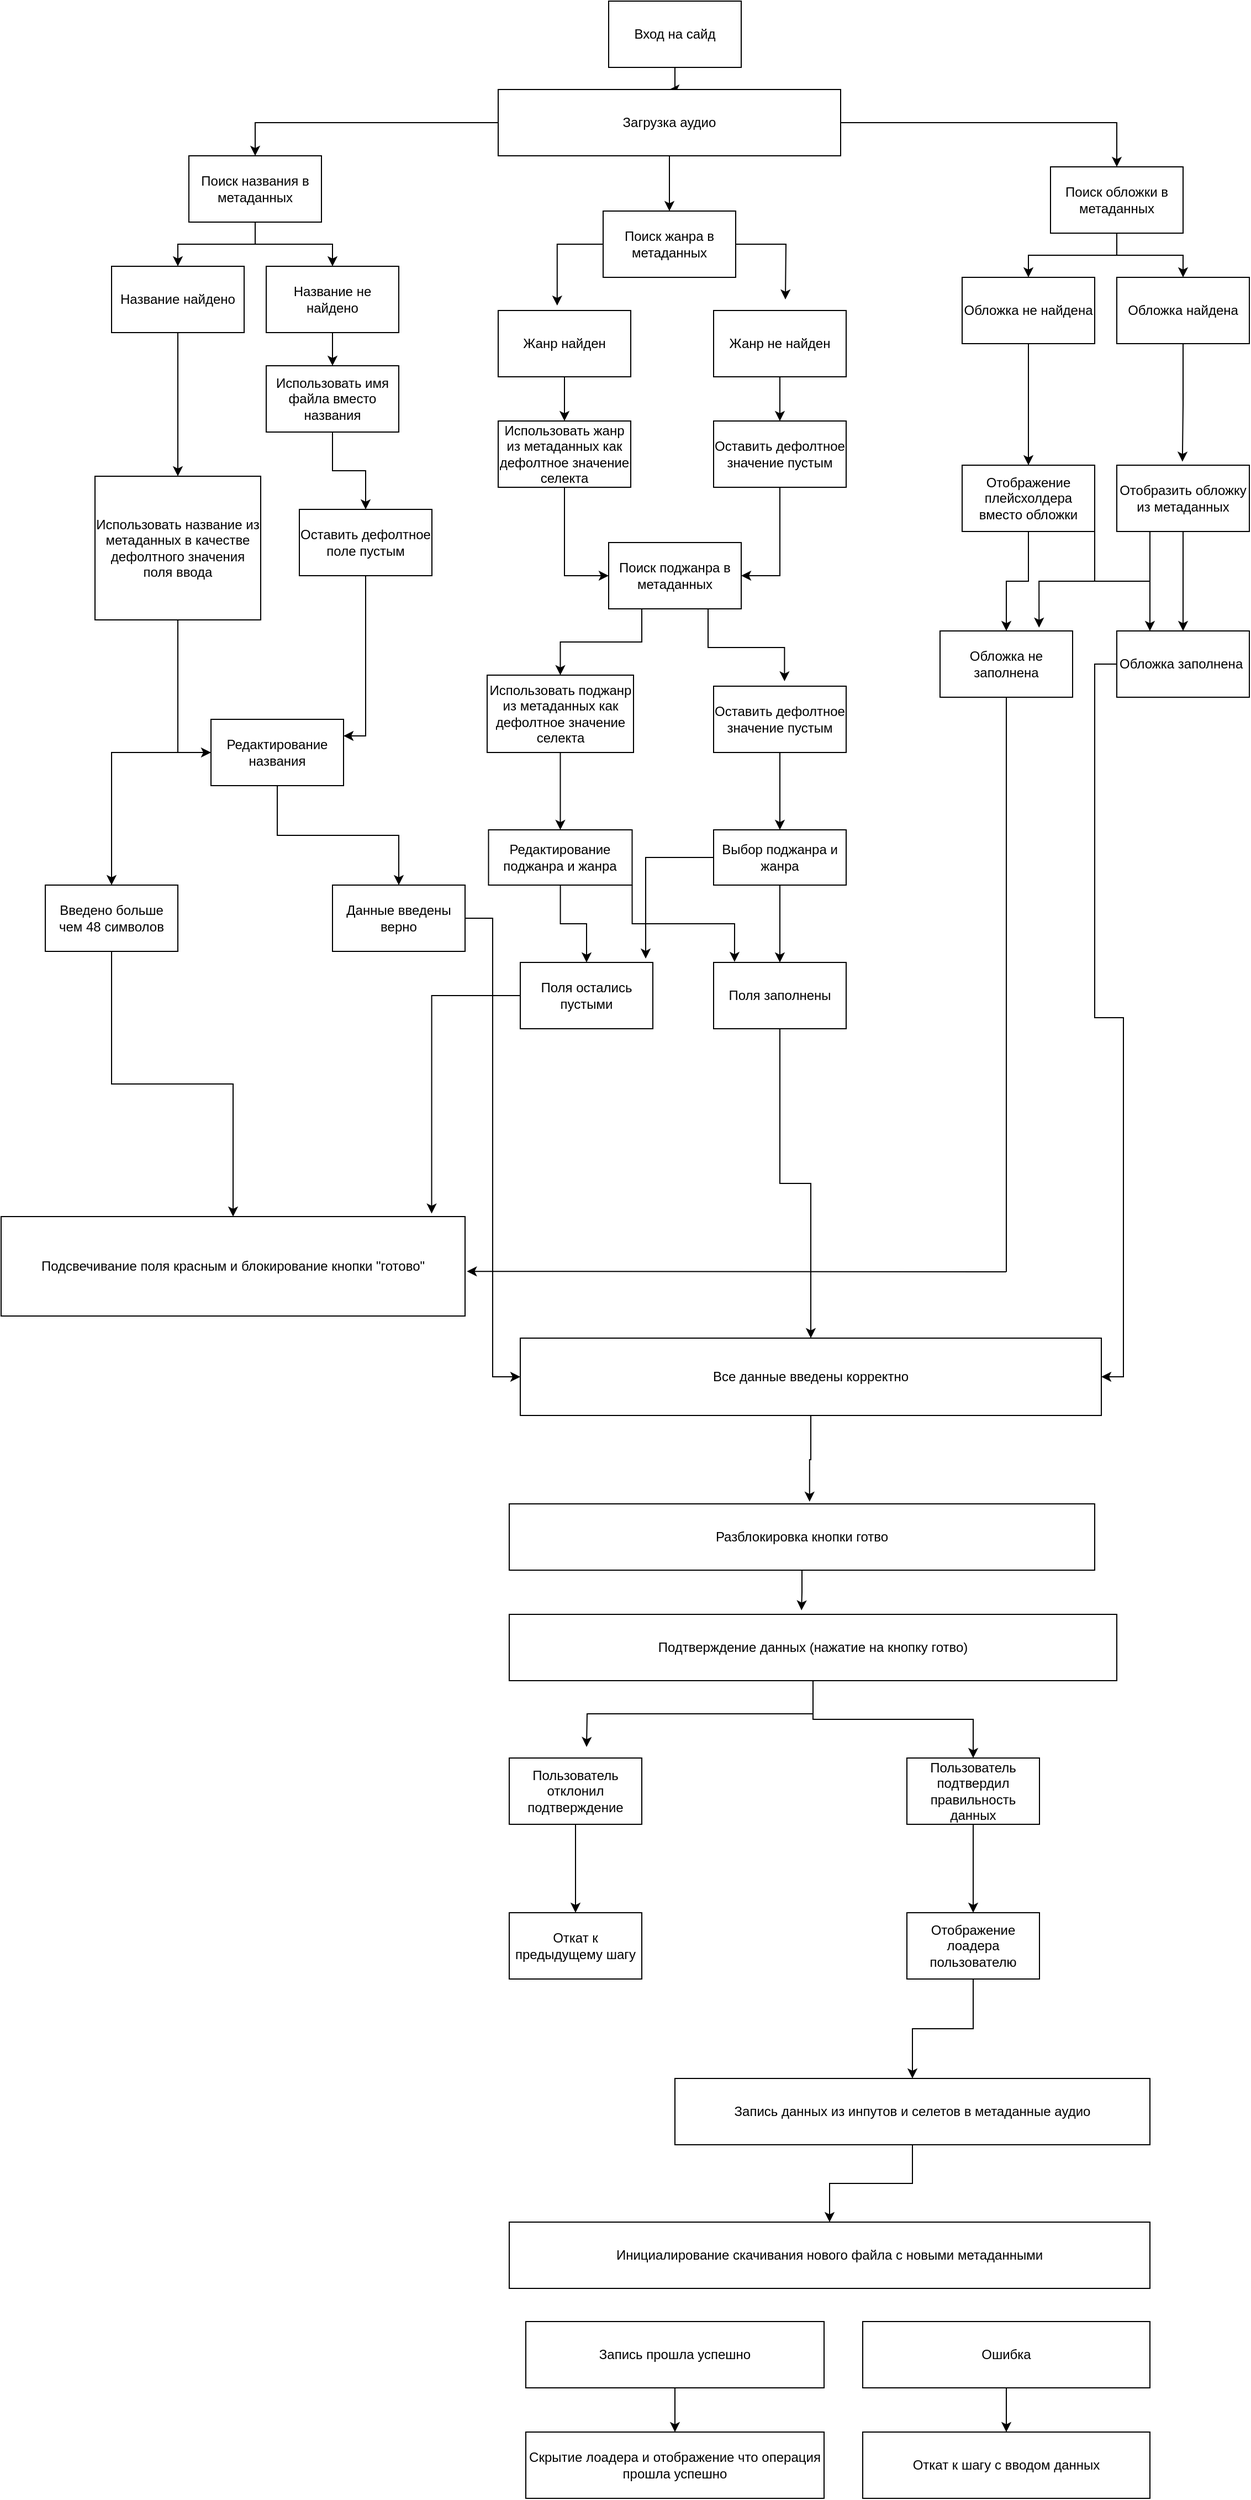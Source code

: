 <mxfile version="21.5.2" type="github">
  <diagram name="Страница — 1" id="rSMnL9AV-XXxuRJAB4Qd">
    <mxGraphModel dx="4007" dy="2167" grid="1" gridSize="10" guides="1" tooltips="1" connect="1" arrows="1" fold="1" page="1" pageScale="1" pageWidth="827" pageHeight="1169" math="0" shadow="0">
      <root>
        <mxCell id="0" />
        <mxCell id="1" parent="0" />
        <mxCell id="E0hGUptx2ZlqGSwQcKoj-4" value="" style="edgeStyle=orthogonalEdgeStyle;rounded=0;orthogonalLoop=1;jettySize=auto;html=1;" parent="1" source="E0hGUptx2ZlqGSwQcKoj-1" target="E0hGUptx2ZlqGSwQcKoj-2" edge="1">
          <mxGeometry relative="1" as="geometry" />
        </mxCell>
        <mxCell id="E0hGUptx2ZlqGSwQcKoj-1" value="Вход на сайд" style="rounded=0;whiteSpace=wrap;html=1;" parent="1" vertex="1">
          <mxGeometry x="340" y="50" width="120" height="60" as="geometry" />
        </mxCell>
        <mxCell id="E0hGUptx2ZlqGSwQcKoj-32" style="edgeStyle=orthogonalEdgeStyle;rounded=0;orthogonalLoop=1;jettySize=auto;html=1;entryX=0.5;entryY=0;entryDx=0;entryDy=0;" parent="1" source="E0hGUptx2ZlqGSwQcKoj-2" target="E0hGUptx2ZlqGSwQcKoj-26" edge="1">
          <mxGeometry relative="1" as="geometry" />
        </mxCell>
        <mxCell id="h4N5tV3Dn8eC1HMLoj-S-16" style="edgeStyle=orthogonalEdgeStyle;rounded=0;orthogonalLoop=1;jettySize=auto;html=1;exitX=0.5;exitY=1;exitDx=0;exitDy=0;entryX=0.5;entryY=0;entryDx=0;entryDy=0;" edge="1" parent="1" source="E0hGUptx2ZlqGSwQcKoj-2" target="h4N5tV3Dn8eC1HMLoj-S-15">
          <mxGeometry relative="1" as="geometry" />
        </mxCell>
        <mxCell id="h4N5tV3Dn8eC1HMLoj-S-18" style="edgeStyle=orthogonalEdgeStyle;rounded=0;orthogonalLoop=1;jettySize=auto;html=1;entryX=0.5;entryY=0;entryDx=0;entryDy=0;" edge="1" parent="1" source="E0hGUptx2ZlqGSwQcKoj-2" target="E0hGUptx2ZlqGSwQcKoj-27">
          <mxGeometry relative="1" as="geometry" />
        </mxCell>
        <mxCell id="E0hGUptx2ZlqGSwQcKoj-2" value="Загрузка аудио" style="rounded=0;whiteSpace=wrap;html=1;" parent="1" vertex="1">
          <mxGeometry x="240" y="130" width="310" height="60" as="geometry" />
        </mxCell>
        <mxCell id="E0hGUptx2ZlqGSwQcKoj-37" style="edgeStyle=orthogonalEdgeStyle;rounded=0;orthogonalLoop=1;jettySize=auto;html=1;entryX=0.5;entryY=0;entryDx=0;entryDy=0;" parent="1" source="E0hGUptx2ZlqGSwQcKoj-26" target="E0hGUptx2ZlqGSwQcKoj-34" edge="1">
          <mxGeometry relative="1" as="geometry">
            <Array as="points">
              <mxPoint x="20" y="270" />
              <mxPoint x="-50" y="270" />
            </Array>
          </mxGeometry>
        </mxCell>
        <mxCell id="E0hGUptx2ZlqGSwQcKoj-38" style="edgeStyle=orthogonalEdgeStyle;rounded=0;orthogonalLoop=1;jettySize=auto;html=1;entryX=0.5;entryY=0;entryDx=0;entryDy=0;" parent="1" source="E0hGUptx2ZlqGSwQcKoj-26" target="E0hGUptx2ZlqGSwQcKoj-33" edge="1">
          <mxGeometry relative="1" as="geometry" />
        </mxCell>
        <mxCell id="E0hGUptx2ZlqGSwQcKoj-26" value="Поиск названия в метаданных" style="rounded=0;whiteSpace=wrap;html=1;" parent="1" vertex="1">
          <mxGeometry x="-40" y="190" width="120" height="60" as="geometry" />
        </mxCell>
        <mxCell id="E0hGUptx2ZlqGSwQcKoj-39" style="edgeStyle=orthogonalEdgeStyle;rounded=0;orthogonalLoop=1;jettySize=auto;html=1;entryX=0.5;entryY=0;entryDx=0;entryDy=0;" parent="1" source="E0hGUptx2ZlqGSwQcKoj-27" target="E0hGUptx2ZlqGSwQcKoj-35" edge="1">
          <mxGeometry relative="1" as="geometry" />
        </mxCell>
        <mxCell id="E0hGUptx2ZlqGSwQcKoj-40" style="edgeStyle=orthogonalEdgeStyle;rounded=0;orthogonalLoop=1;jettySize=auto;html=1;entryX=0.5;entryY=0;entryDx=0;entryDy=0;" parent="1" source="E0hGUptx2ZlqGSwQcKoj-27" target="E0hGUptx2ZlqGSwQcKoj-36" edge="1">
          <mxGeometry relative="1" as="geometry" />
        </mxCell>
        <mxCell id="E0hGUptx2ZlqGSwQcKoj-27" value="Поиск обложки в метаданных" style="rounded=0;whiteSpace=wrap;html=1;" parent="1" vertex="1">
          <mxGeometry x="740" y="200" width="120" height="60" as="geometry" />
        </mxCell>
        <mxCell id="E0hGUptx2ZlqGSwQcKoj-43" style="edgeStyle=orthogonalEdgeStyle;rounded=0;orthogonalLoop=1;jettySize=auto;html=1;" parent="1" source="E0hGUptx2ZlqGSwQcKoj-33" edge="1">
          <mxGeometry relative="1" as="geometry">
            <mxPoint x="90" y="380" as="targetPoint" />
          </mxGeometry>
        </mxCell>
        <mxCell id="E0hGUptx2ZlqGSwQcKoj-33" value="Название не найдено" style="rounded=0;whiteSpace=wrap;html=1;" parent="1" vertex="1">
          <mxGeometry x="30" y="290" width="120" height="60" as="geometry" />
        </mxCell>
        <mxCell id="h4N5tV3Dn8eC1HMLoj-S-12" style="edgeStyle=orthogonalEdgeStyle;rounded=0;orthogonalLoop=1;jettySize=auto;html=1;exitX=0.5;exitY=1;exitDx=0;exitDy=0;entryX=0.5;entryY=0;entryDx=0;entryDy=0;" edge="1" parent="1" source="E0hGUptx2ZlqGSwQcKoj-34" target="h4N5tV3Dn8eC1HMLoj-S-11">
          <mxGeometry relative="1" as="geometry" />
        </mxCell>
        <mxCell id="E0hGUptx2ZlqGSwQcKoj-34" value="Название найдено" style="rounded=0;whiteSpace=wrap;html=1;" parent="1" vertex="1">
          <mxGeometry x="-110" y="290" width="120" height="60" as="geometry" />
        </mxCell>
        <mxCell id="h4N5tV3Dn8eC1HMLoj-S-5" style="edgeStyle=orthogonalEdgeStyle;rounded=0;orthogonalLoop=1;jettySize=auto;html=1;" edge="1" parent="1" source="E0hGUptx2ZlqGSwQcKoj-35" target="h4N5tV3Dn8eC1HMLoj-S-4">
          <mxGeometry relative="1" as="geometry" />
        </mxCell>
        <mxCell id="E0hGUptx2ZlqGSwQcKoj-35" value="Обложка не найдена" style="rounded=0;whiteSpace=wrap;html=1;" parent="1" vertex="1">
          <mxGeometry x="660" y="300" width="120" height="60" as="geometry" />
        </mxCell>
        <mxCell id="h4N5tV3Dn8eC1HMLoj-S-8" style="edgeStyle=orthogonalEdgeStyle;rounded=0;orthogonalLoop=1;jettySize=auto;html=1;exitX=0.5;exitY=1;exitDx=0;exitDy=0;entryX=0.495;entryY=-0.053;entryDx=0;entryDy=0;entryPerimeter=0;" edge="1" parent="1" source="E0hGUptx2ZlqGSwQcKoj-36" target="h4N5tV3Dn8eC1HMLoj-S-1">
          <mxGeometry relative="1" as="geometry" />
        </mxCell>
        <mxCell id="E0hGUptx2ZlqGSwQcKoj-36" value="Обложка найдена" style="rounded=0;whiteSpace=wrap;html=1;" parent="1" vertex="1">
          <mxGeometry x="800" y="300" width="120" height="60" as="geometry" />
        </mxCell>
        <mxCell id="h4N5tV3Dn8eC1HMLoj-S-64" style="edgeStyle=orthogonalEdgeStyle;rounded=0;orthogonalLoop=1;jettySize=auto;html=1;" edge="1" parent="1" source="h4N5tV3Dn8eC1HMLoj-S-1" target="h4N5tV3Dn8eC1HMLoj-S-61">
          <mxGeometry relative="1" as="geometry" />
        </mxCell>
        <mxCell id="h4N5tV3Dn8eC1HMLoj-S-66" style="edgeStyle=orthogonalEdgeStyle;rounded=0;orthogonalLoop=1;jettySize=auto;html=1;exitX=0.25;exitY=1;exitDx=0;exitDy=0;entryX=0.747;entryY=-0.05;entryDx=0;entryDy=0;entryPerimeter=0;" edge="1" parent="1" source="h4N5tV3Dn8eC1HMLoj-S-1" target="h4N5tV3Dn8eC1HMLoj-S-63">
          <mxGeometry relative="1" as="geometry">
            <mxPoint x="730" y="610" as="targetPoint" />
          </mxGeometry>
        </mxCell>
        <mxCell id="h4N5tV3Dn8eC1HMLoj-S-1" value="Отобразить обложку из метаданных" style="rounded=0;whiteSpace=wrap;html=1;" vertex="1" parent="1">
          <mxGeometry x="800" y="470" width="120" height="60" as="geometry" />
        </mxCell>
        <mxCell id="h4N5tV3Dn8eC1HMLoj-S-65" style="edgeStyle=orthogonalEdgeStyle;rounded=0;orthogonalLoop=1;jettySize=auto;html=1;entryX=0.5;entryY=0;entryDx=0;entryDy=0;" edge="1" parent="1" source="h4N5tV3Dn8eC1HMLoj-S-4" target="h4N5tV3Dn8eC1HMLoj-S-63">
          <mxGeometry relative="1" as="geometry" />
        </mxCell>
        <mxCell id="h4N5tV3Dn8eC1HMLoj-S-67" style="edgeStyle=orthogonalEdgeStyle;rounded=0;orthogonalLoop=1;jettySize=auto;html=1;exitX=1;exitY=1;exitDx=0;exitDy=0;entryX=0.25;entryY=0;entryDx=0;entryDy=0;" edge="1" parent="1" source="h4N5tV3Dn8eC1HMLoj-S-4" target="h4N5tV3Dn8eC1HMLoj-S-61">
          <mxGeometry relative="1" as="geometry" />
        </mxCell>
        <mxCell id="h4N5tV3Dn8eC1HMLoj-S-4" value="Отображение плейсхолдера вместо обложки" style="rounded=0;whiteSpace=wrap;html=1;" vertex="1" parent="1">
          <mxGeometry x="660" y="470" width="120" height="60" as="geometry" />
        </mxCell>
        <mxCell id="h4N5tV3Dn8eC1HMLoj-S-34" style="edgeStyle=orthogonalEdgeStyle;rounded=0;orthogonalLoop=1;jettySize=auto;html=1;entryX=0.5;entryY=0;entryDx=0;entryDy=0;" edge="1" parent="1" source="h4N5tV3Dn8eC1HMLoj-S-10" target="h4N5tV3Dn8eC1HMLoj-S-33">
          <mxGeometry relative="1" as="geometry" />
        </mxCell>
        <mxCell id="h4N5tV3Dn8eC1HMLoj-S-10" value="Использовать имя файла вместо названия" style="rounded=0;whiteSpace=wrap;html=1;" vertex="1" parent="1">
          <mxGeometry x="30" y="380" width="120" height="60" as="geometry" />
        </mxCell>
        <mxCell id="h4N5tV3Dn8eC1HMLoj-S-37" style="edgeStyle=orthogonalEdgeStyle;rounded=0;orthogonalLoop=1;jettySize=auto;html=1;entryX=0;entryY=0.5;entryDx=0;entryDy=0;" edge="1" parent="1" source="h4N5tV3Dn8eC1HMLoj-S-11" target="h4N5tV3Dn8eC1HMLoj-S-35">
          <mxGeometry relative="1" as="geometry" />
        </mxCell>
        <mxCell id="h4N5tV3Dn8eC1HMLoj-S-11" value="Использовать название из метаданных в качестве дефолтного значения поля ввода" style="rounded=0;whiteSpace=wrap;html=1;" vertex="1" parent="1">
          <mxGeometry x="-125" y="480" width="150" height="130" as="geometry" />
        </mxCell>
        <mxCell id="h4N5tV3Dn8eC1HMLoj-S-20" style="edgeStyle=orthogonalEdgeStyle;rounded=0;orthogonalLoop=1;jettySize=auto;html=1;exitX=0;exitY=0.5;exitDx=0;exitDy=0;entryX=0.445;entryY=-0.074;entryDx=0;entryDy=0;entryPerimeter=0;" edge="1" parent="1" source="h4N5tV3Dn8eC1HMLoj-S-15" target="h4N5tV3Dn8eC1HMLoj-S-17">
          <mxGeometry relative="1" as="geometry" />
        </mxCell>
        <mxCell id="h4N5tV3Dn8eC1HMLoj-S-21" style="edgeStyle=orthogonalEdgeStyle;rounded=0;orthogonalLoop=1;jettySize=auto;html=1;exitX=1;exitY=0.5;exitDx=0;exitDy=0;" edge="1" parent="1" source="h4N5tV3Dn8eC1HMLoj-S-15">
          <mxGeometry relative="1" as="geometry">
            <mxPoint x="500" y="320" as="targetPoint" />
          </mxGeometry>
        </mxCell>
        <mxCell id="h4N5tV3Dn8eC1HMLoj-S-15" value="Поиск жанра в метаданных" style="rounded=0;whiteSpace=wrap;html=1;" vertex="1" parent="1">
          <mxGeometry x="335" y="240" width="120" height="60" as="geometry" />
        </mxCell>
        <mxCell id="h4N5tV3Dn8eC1HMLoj-S-25" style="edgeStyle=orthogonalEdgeStyle;rounded=0;orthogonalLoop=1;jettySize=auto;html=1;entryX=0.5;entryY=0;entryDx=0;entryDy=0;" edge="1" parent="1" source="h4N5tV3Dn8eC1HMLoj-S-17" target="h4N5tV3Dn8eC1HMLoj-S-22">
          <mxGeometry relative="1" as="geometry" />
        </mxCell>
        <mxCell id="h4N5tV3Dn8eC1HMLoj-S-17" value="Жанр найден" style="rounded=0;whiteSpace=wrap;html=1;" vertex="1" parent="1">
          <mxGeometry x="240" y="330" width="120" height="60" as="geometry" />
        </mxCell>
        <mxCell id="h4N5tV3Dn8eC1HMLoj-S-24" style="edgeStyle=orthogonalEdgeStyle;rounded=0;orthogonalLoop=1;jettySize=auto;html=1;entryX=0.5;entryY=0;entryDx=0;entryDy=0;" edge="1" parent="1" source="h4N5tV3Dn8eC1HMLoj-S-19" target="h4N5tV3Dn8eC1HMLoj-S-23">
          <mxGeometry relative="1" as="geometry" />
        </mxCell>
        <mxCell id="h4N5tV3Dn8eC1HMLoj-S-19" value="Жанр не найден" style="rounded=0;whiteSpace=wrap;html=1;" vertex="1" parent="1">
          <mxGeometry x="435" y="330" width="120" height="60" as="geometry" />
        </mxCell>
        <mxCell id="h4N5tV3Dn8eC1HMLoj-S-28" style="edgeStyle=orthogonalEdgeStyle;rounded=0;orthogonalLoop=1;jettySize=auto;html=1;entryX=0;entryY=0.5;entryDx=0;entryDy=0;" edge="1" parent="1" source="h4N5tV3Dn8eC1HMLoj-S-22" target="h4N5tV3Dn8eC1HMLoj-S-26">
          <mxGeometry relative="1" as="geometry" />
        </mxCell>
        <mxCell id="h4N5tV3Dn8eC1HMLoj-S-22" value="Использовать жанр из метаданных как дефолтное значение селекта" style="rounded=0;whiteSpace=wrap;html=1;" vertex="1" parent="1">
          <mxGeometry x="240" y="430" width="120" height="60" as="geometry" />
        </mxCell>
        <mxCell id="h4N5tV3Dn8eC1HMLoj-S-27" style="edgeStyle=orthogonalEdgeStyle;rounded=0;orthogonalLoop=1;jettySize=auto;html=1;entryX=1;entryY=0.5;entryDx=0;entryDy=0;" edge="1" parent="1" source="h4N5tV3Dn8eC1HMLoj-S-23" target="h4N5tV3Dn8eC1HMLoj-S-26">
          <mxGeometry relative="1" as="geometry" />
        </mxCell>
        <mxCell id="h4N5tV3Dn8eC1HMLoj-S-23" value="Оставить дефолтное значение пустым" style="rounded=0;whiteSpace=wrap;html=1;" vertex="1" parent="1">
          <mxGeometry x="435" y="430" width="120" height="60" as="geometry" />
        </mxCell>
        <mxCell id="h4N5tV3Dn8eC1HMLoj-S-31" style="edgeStyle=orthogonalEdgeStyle;rounded=0;orthogonalLoop=1;jettySize=auto;html=1;exitX=0.25;exitY=1;exitDx=0;exitDy=0;" edge="1" parent="1" source="h4N5tV3Dn8eC1HMLoj-S-26" target="h4N5tV3Dn8eC1HMLoj-S-29">
          <mxGeometry relative="1" as="geometry" />
        </mxCell>
        <mxCell id="h4N5tV3Dn8eC1HMLoj-S-32" style="edgeStyle=orthogonalEdgeStyle;rounded=0;orthogonalLoop=1;jettySize=auto;html=1;exitX=0.75;exitY=1;exitDx=0;exitDy=0;entryX=0.535;entryY=-0.074;entryDx=0;entryDy=0;entryPerimeter=0;" edge="1" parent="1" source="h4N5tV3Dn8eC1HMLoj-S-26" target="h4N5tV3Dn8eC1HMLoj-S-30">
          <mxGeometry relative="1" as="geometry">
            <mxPoint x="500" y="650" as="targetPoint" />
          </mxGeometry>
        </mxCell>
        <mxCell id="h4N5tV3Dn8eC1HMLoj-S-26" value="Поиск поджанра в метаданных" style="rounded=0;whiteSpace=wrap;html=1;" vertex="1" parent="1">
          <mxGeometry x="340" y="540" width="120" height="60" as="geometry" />
        </mxCell>
        <mxCell id="h4N5tV3Dn8eC1HMLoj-S-45" style="edgeStyle=orthogonalEdgeStyle;rounded=0;orthogonalLoop=1;jettySize=auto;html=1;entryX=0.5;entryY=0;entryDx=0;entryDy=0;" edge="1" parent="1" source="h4N5tV3Dn8eC1HMLoj-S-29" target="h4N5tV3Dn8eC1HMLoj-S-44">
          <mxGeometry relative="1" as="geometry" />
        </mxCell>
        <mxCell id="h4N5tV3Dn8eC1HMLoj-S-29" value="Использовать поджанр из метаданных как дефолтное значение селекта" style="rounded=0;whiteSpace=wrap;html=1;" vertex="1" parent="1">
          <mxGeometry x="230" y="660" width="132.5" height="70" as="geometry" />
        </mxCell>
        <mxCell id="h4N5tV3Dn8eC1HMLoj-S-47" style="edgeStyle=orthogonalEdgeStyle;rounded=0;orthogonalLoop=1;jettySize=auto;html=1;entryX=0.5;entryY=0;entryDx=0;entryDy=0;" edge="1" parent="1" source="h4N5tV3Dn8eC1HMLoj-S-30" target="h4N5tV3Dn8eC1HMLoj-S-46">
          <mxGeometry relative="1" as="geometry" />
        </mxCell>
        <mxCell id="h4N5tV3Dn8eC1HMLoj-S-30" value="Оставить дефолтное значение пустым" style="rounded=0;whiteSpace=wrap;html=1;" vertex="1" parent="1">
          <mxGeometry x="435" y="670" width="120" height="60" as="geometry" />
        </mxCell>
        <mxCell id="h4N5tV3Dn8eC1HMLoj-S-36" style="edgeStyle=orthogonalEdgeStyle;rounded=0;orthogonalLoop=1;jettySize=auto;html=1;entryX=1;entryY=0.25;entryDx=0;entryDy=0;" edge="1" parent="1" source="h4N5tV3Dn8eC1HMLoj-S-33" target="h4N5tV3Dn8eC1HMLoj-S-35">
          <mxGeometry relative="1" as="geometry" />
        </mxCell>
        <mxCell id="h4N5tV3Dn8eC1HMLoj-S-33" value="Оставить дефолтное поле пустым" style="rounded=0;whiteSpace=wrap;html=1;" vertex="1" parent="1">
          <mxGeometry x="60" y="510" width="120" height="60" as="geometry" />
        </mxCell>
        <mxCell id="h4N5tV3Dn8eC1HMLoj-S-39" style="edgeStyle=orthogonalEdgeStyle;rounded=0;orthogonalLoop=1;jettySize=auto;html=1;" edge="1" parent="1" source="h4N5tV3Dn8eC1HMLoj-S-35" target="h4N5tV3Dn8eC1HMLoj-S-38">
          <mxGeometry relative="1" as="geometry" />
        </mxCell>
        <mxCell id="h4N5tV3Dn8eC1HMLoj-S-43" style="edgeStyle=orthogonalEdgeStyle;rounded=0;orthogonalLoop=1;jettySize=auto;html=1;entryX=0.5;entryY=0;entryDx=0;entryDy=0;" edge="1" parent="1" source="h4N5tV3Dn8eC1HMLoj-S-35" target="h4N5tV3Dn8eC1HMLoj-S-42">
          <mxGeometry relative="1" as="geometry" />
        </mxCell>
        <mxCell id="h4N5tV3Dn8eC1HMLoj-S-35" value="Редактирование названия" style="rounded=0;whiteSpace=wrap;html=1;" vertex="1" parent="1">
          <mxGeometry x="-20" y="700" width="120" height="60" as="geometry" />
        </mxCell>
        <mxCell id="h4N5tV3Dn8eC1HMLoj-S-41" style="edgeStyle=orthogonalEdgeStyle;rounded=0;orthogonalLoop=1;jettySize=auto;html=1;entryX=0.5;entryY=0;entryDx=0;entryDy=0;" edge="1" parent="1" source="h4N5tV3Dn8eC1HMLoj-S-38" target="h4N5tV3Dn8eC1HMLoj-S-40">
          <mxGeometry relative="1" as="geometry" />
        </mxCell>
        <mxCell id="h4N5tV3Dn8eC1HMLoj-S-38" value="Введено больше чем 48 символов" style="rounded=0;whiteSpace=wrap;html=1;" vertex="1" parent="1">
          <mxGeometry x="-170" y="850" width="120" height="60" as="geometry" />
        </mxCell>
        <mxCell id="h4N5tV3Dn8eC1HMLoj-S-40" value="Подсвечивание поля красным и блокирование кнопки &quot;готово&quot;" style="rounded=0;whiteSpace=wrap;html=1;" vertex="1" parent="1">
          <mxGeometry x="-210" y="1150" width="420" height="90" as="geometry" />
        </mxCell>
        <mxCell id="h4N5tV3Dn8eC1HMLoj-S-73" style="edgeStyle=orthogonalEdgeStyle;rounded=0;orthogonalLoop=1;jettySize=auto;html=1;entryX=0;entryY=0.5;entryDx=0;entryDy=0;" edge="1" parent="1" source="h4N5tV3Dn8eC1HMLoj-S-42" target="h4N5tV3Dn8eC1HMLoj-S-72">
          <mxGeometry relative="1" as="geometry" />
        </mxCell>
        <mxCell id="h4N5tV3Dn8eC1HMLoj-S-42" value="Данные введены верно" style="rounded=0;whiteSpace=wrap;html=1;" vertex="1" parent="1">
          <mxGeometry x="90" y="850" width="120" height="60" as="geometry" />
        </mxCell>
        <mxCell id="h4N5tV3Dn8eC1HMLoj-S-49" style="edgeStyle=orthogonalEdgeStyle;rounded=0;orthogonalLoop=1;jettySize=auto;html=1;entryX=0.5;entryY=0;entryDx=0;entryDy=0;" edge="1" parent="1" source="h4N5tV3Dn8eC1HMLoj-S-44" target="h4N5tV3Dn8eC1HMLoj-S-48">
          <mxGeometry relative="1" as="geometry" />
        </mxCell>
        <mxCell id="h4N5tV3Dn8eC1HMLoj-S-58" style="edgeStyle=orthogonalEdgeStyle;rounded=0;orthogonalLoop=1;jettySize=auto;html=1;exitX=1;exitY=1;exitDx=0;exitDy=0;entryX=0.158;entryY=-0.008;entryDx=0;entryDy=0;entryPerimeter=0;" edge="1" parent="1" source="h4N5tV3Dn8eC1HMLoj-S-44" target="h4N5tV3Dn8eC1HMLoj-S-51">
          <mxGeometry relative="1" as="geometry" />
        </mxCell>
        <mxCell id="h4N5tV3Dn8eC1HMLoj-S-44" value="Редактирование поджанра и жанра" style="rounded=0;whiteSpace=wrap;html=1;" vertex="1" parent="1">
          <mxGeometry x="231.25" y="800" width="130" height="50" as="geometry" />
        </mxCell>
        <mxCell id="h4N5tV3Dn8eC1HMLoj-S-52" style="edgeStyle=orthogonalEdgeStyle;rounded=0;orthogonalLoop=1;jettySize=auto;html=1;entryX=0.5;entryY=0;entryDx=0;entryDy=0;" edge="1" parent="1" source="h4N5tV3Dn8eC1HMLoj-S-46" target="h4N5tV3Dn8eC1HMLoj-S-51">
          <mxGeometry relative="1" as="geometry" />
        </mxCell>
        <mxCell id="h4N5tV3Dn8eC1HMLoj-S-59" style="edgeStyle=orthogonalEdgeStyle;rounded=0;orthogonalLoop=1;jettySize=auto;html=1;entryX=0.946;entryY=-0.058;entryDx=0;entryDy=0;entryPerimeter=0;" edge="1" parent="1" source="h4N5tV3Dn8eC1HMLoj-S-46" target="h4N5tV3Dn8eC1HMLoj-S-48">
          <mxGeometry relative="1" as="geometry" />
        </mxCell>
        <mxCell id="h4N5tV3Dn8eC1HMLoj-S-46" value="Выбор поджанра и жанра" style="rounded=0;whiteSpace=wrap;html=1;" vertex="1" parent="1">
          <mxGeometry x="435" y="800" width="120" height="50" as="geometry" />
        </mxCell>
        <mxCell id="h4N5tV3Dn8eC1HMLoj-S-71" style="edgeStyle=orthogonalEdgeStyle;rounded=0;orthogonalLoop=1;jettySize=auto;html=1;entryX=0.928;entryY=-0.031;entryDx=0;entryDy=0;entryPerimeter=0;" edge="1" parent="1" source="h4N5tV3Dn8eC1HMLoj-S-48" target="h4N5tV3Dn8eC1HMLoj-S-40">
          <mxGeometry relative="1" as="geometry" />
        </mxCell>
        <mxCell id="h4N5tV3Dn8eC1HMLoj-S-48" value="Поля остались пустыми" style="rounded=0;whiteSpace=wrap;html=1;" vertex="1" parent="1">
          <mxGeometry x="260" y="920" width="120" height="60" as="geometry" />
        </mxCell>
        <mxCell id="h4N5tV3Dn8eC1HMLoj-S-74" style="edgeStyle=orthogonalEdgeStyle;rounded=0;orthogonalLoop=1;jettySize=auto;html=1;" edge="1" parent="1" source="h4N5tV3Dn8eC1HMLoj-S-51" target="h4N5tV3Dn8eC1HMLoj-S-72">
          <mxGeometry relative="1" as="geometry" />
        </mxCell>
        <mxCell id="h4N5tV3Dn8eC1HMLoj-S-51" value="Поля заполнены" style="rounded=0;whiteSpace=wrap;html=1;" vertex="1" parent="1">
          <mxGeometry x="435" y="920" width="120" height="60" as="geometry" />
        </mxCell>
        <mxCell id="h4N5tV3Dn8eC1HMLoj-S-75" style="edgeStyle=orthogonalEdgeStyle;rounded=0;orthogonalLoop=1;jettySize=auto;html=1;entryX=1;entryY=0.5;entryDx=0;entryDy=0;" edge="1" parent="1" source="h4N5tV3Dn8eC1HMLoj-S-61" target="h4N5tV3Dn8eC1HMLoj-S-72">
          <mxGeometry relative="1" as="geometry" />
        </mxCell>
        <mxCell id="h4N5tV3Dn8eC1HMLoj-S-61" value="Обложка заполнена&amp;nbsp;" style="rounded=0;whiteSpace=wrap;html=1;" vertex="1" parent="1">
          <mxGeometry x="800" y="620" width="120" height="60" as="geometry" />
        </mxCell>
        <mxCell id="h4N5tV3Dn8eC1HMLoj-S-68" style="edgeStyle=orthogonalEdgeStyle;rounded=0;orthogonalLoop=1;jettySize=auto;html=1;endArrow=none;endFill=0;" edge="1" parent="1" source="h4N5tV3Dn8eC1HMLoj-S-63">
          <mxGeometry relative="1" as="geometry">
            <mxPoint x="700" y="1200" as="targetPoint" />
          </mxGeometry>
        </mxCell>
        <mxCell id="h4N5tV3Dn8eC1HMLoj-S-63" value="Обложка не заполнена" style="rounded=0;whiteSpace=wrap;html=1;" vertex="1" parent="1">
          <mxGeometry x="640" y="620" width="120" height="60" as="geometry" />
        </mxCell>
        <mxCell id="h4N5tV3Dn8eC1HMLoj-S-70" value="" style="endArrow=classic;html=1;rounded=0;entryX=1.004;entryY=0.551;entryDx=0;entryDy=0;entryPerimeter=0;" edge="1" parent="1" target="h4N5tV3Dn8eC1HMLoj-S-40">
          <mxGeometry width="50" height="50" relative="1" as="geometry">
            <mxPoint x="700" y="1200" as="sourcePoint" />
            <mxPoint x="230" y="1200" as="targetPoint" />
          </mxGeometry>
        </mxCell>
        <mxCell id="h4N5tV3Dn8eC1HMLoj-S-82" style="edgeStyle=orthogonalEdgeStyle;rounded=0;orthogonalLoop=1;jettySize=auto;html=1;entryX=0.513;entryY=-0.033;entryDx=0;entryDy=0;entryPerimeter=0;" edge="1" parent="1" source="h4N5tV3Dn8eC1HMLoj-S-72" target="h4N5tV3Dn8eC1HMLoj-S-76">
          <mxGeometry relative="1" as="geometry" />
        </mxCell>
        <mxCell id="h4N5tV3Dn8eC1HMLoj-S-72" value="Все данные введены корректно" style="rounded=0;whiteSpace=wrap;html=1;" vertex="1" parent="1">
          <mxGeometry x="260" y="1260" width="526" height="70" as="geometry" />
        </mxCell>
        <mxCell id="h4N5tV3Dn8eC1HMLoj-S-85" style="edgeStyle=orthogonalEdgeStyle;rounded=0;orthogonalLoop=1;jettySize=auto;html=1;entryX=0.481;entryY=-0.061;entryDx=0;entryDy=0;entryPerimeter=0;" edge="1" parent="1" source="h4N5tV3Dn8eC1HMLoj-S-76" target="h4N5tV3Dn8eC1HMLoj-S-84">
          <mxGeometry relative="1" as="geometry" />
        </mxCell>
        <mxCell id="h4N5tV3Dn8eC1HMLoj-S-76" value="Разблокировка кнопки готво" style="rounded=0;whiteSpace=wrap;html=1;" vertex="1" parent="1">
          <mxGeometry x="250" y="1410" width="530" height="60" as="geometry" />
        </mxCell>
        <mxCell id="h4N5tV3Dn8eC1HMLoj-S-88" style="edgeStyle=orthogonalEdgeStyle;rounded=0;orthogonalLoop=1;jettySize=auto;html=1;" edge="1" parent="1" source="h4N5tV3Dn8eC1HMLoj-S-84">
          <mxGeometry relative="1" as="geometry">
            <mxPoint x="320" y="1630" as="targetPoint" />
          </mxGeometry>
        </mxCell>
        <mxCell id="h4N5tV3Dn8eC1HMLoj-S-89" style="edgeStyle=orthogonalEdgeStyle;rounded=0;orthogonalLoop=1;jettySize=auto;html=1;entryX=0.5;entryY=0;entryDx=0;entryDy=0;" edge="1" parent="1" source="h4N5tV3Dn8eC1HMLoj-S-84" target="h4N5tV3Dn8eC1HMLoj-S-87">
          <mxGeometry relative="1" as="geometry" />
        </mxCell>
        <mxCell id="h4N5tV3Dn8eC1HMLoj-S-84" value="Подтверждение данных (нажатие на кнопку готво)" style="rounded=0;whiteSpace=wrap;html=1;" vertex="1" parent="1">
          <mxGeometry x="250" y="1510" width="550" height="60" as="geometry" />
        </mxCell>
        <mxCell id="h4N5tV3Dn8eC1HMLoj-S-91" style="edgeStyle=orthogonalEdgeStyle;rounded=0;orthogonalLoop=1;jettySize=auto;html=1;entryX=0.5;entryY=0;entryDx=0;entryDy=0;" edge="1" parent="1" source="h4N5tV3Dn8eC1HMLoj-S-86" target="h4N5tV3Dn8eC1HMLoj-S-90">
          <mxGeometry relative="1" as="geometry" />
        </mxCell>
        <mxCell id="h4N5tV3Dn8eC1HMLoj-S-86" value="Пользователь отклонил подтверждение" style="rounded=0;whiteSpace=wrap;html=1;" vertex="1" parent="1">
          <mxGeometry x="250" y="1640" width="120" height="60" as="geometry" />
        </mxCell>
        <mxCell id="h4N5tV3Dn8eC1HMLoj-S-93" style="edgeStyle=orthogonalEdgeStyle;rounded=0;orthogonalLoop=1;jettySize=auto;html=1;entryX=0.5;entryY=0;entryDx=0;entryDy=0;" edge="1" parent="1" source="h4N5tV3Dn8eC1HMLoj-S-87" target="h4N5tV3Dn8eC1HMLoj-S-92">
          <mxGeometry relative="1" as="geometry" />
        </mxCell>
        <mxCell id="h4N5tV3Dn8eC1HMLoj-S-87" value="Пользователь подтвердил правильность данных" style="rounded=0;whiteSpace=wrap;html=1;" vertex="1" parent="1">
          <mxGeometry x="610" y="1640" width="120" height="60" as="geometry" />
        </mxCell>
        <mxCell id="h4N5tV3Dn8eC1HMLoj-S-90" value="Откат к предыдущему шагу" style="rounded=0;whiteSpace=wrap;html=1;" vertex="1" parent="1">
          <mxGeometry x="250" y="1780" width="120" height="60" as="geometry" />
        </mxCell>
        <mxCell id="h4N5tV3Dn8eC1HMLoj-S-95" style="edgeStyle=orthogonalEdgeStyle;rounded=0;orthogonalLoop=1;jettySize=auto;html=1;" edge="1" parent="1" source="h4N5tV3Dn8eC1HMLoj-S-92" target="h4N5tV3Dn8eC1HMLoj-S-94">
          <mxGeometry relative="1" as="geometry" />
        </mxCell>
        <mxCell id="h4N5tV3Dn8eC1HMLoj-S-92" value="Отображение лоадера пользователю" style="rounded=0;whiteSpace=wrap;html=1;" vertex="1" parent="1">
          <mxGeometry x="610" y="1780" width="120" height="60" as="geometry" />
        </mxCell>
        <mxCell id="h4N5tV3Dn8eC1HMLoj-S-97" style="edgeStyle=orthogonalEdgeStyle;rounded=0;orthogonalLoop=1;jettySize=auto;html=1;" edge="1" parent="1" source="h4N5tV3Dn8eC1HMLoj-S-94" target="h4N5tV3Dn8eC1HMLoj-S-96">
          <mxGeometry relative="1" as="geometry" />
        </mxCell>
        <mxCell id="h4N5tV3Dn8eC1HMLoj-S-94" value="Запись данных из инпутов и селетов в метаданные аудио" style="rounded=0;whiteSpace=wrap;html=1;" vertex="1" parent="1">
          <mxGeometry x="400" y="1930" width="430" height="60" as="geometry" />
        </mxCell>
        <mxCell id="h4N5tV3Dn8eC1HMLoj-S-96" value="Инициалирование скачивания нового файла с новыми метаданными" style="rounded=0;whiteSpace=wrap;html=1;" vertex="1" parent="1">
          <mxGeometry x="250" y="2060" width="580" height="60" as="geometry" />
        </mxCell>
        <mxCell id="h4N5tV3Dn8eC1HMLoj-S-102" style="edgeStyle=orthogonalEdgeStyle;rounded=0;orthogonalLoop=1;jettySize=auto;html=1;entryX=0.5;entryY=0;entryDx=0;entryDy=0;" edge="1" parent="1" source="h4N5tV3Dn8eC1HMLoj-S-98" target="h4N5tV3Dn8eC1HMLoj-S-100">
          <mxGeometry relative="1" as="geometry" />
        </mxCell>
        <mxCell id="h4N5tV3Dn8eC1HMLoj-S-98" value="Запись прошла успешно" style="rounded=0;whiteSpace=wrap;html=1;" vertex="1" parent="1">
          <mxGeometry x="265" y="2150" width="270" height="60" as="geometry" />
        </mxCell>
        <mxCell id="h4N5tV3Dn8eC1HMLoj-S-105" style="edgeStyle=orthogonalEdgeStyle;rounded=0;orthogonalLoop=1;jettySize=auto;html=1;entryX=0.5;entryY=0;entryDx=0;entryDy=0;" edge="1" parent="1" source="h4N5tV3Dn8eC1HMLoj-S-99" target="h4N5tV3Dn8eC1HMLoj-S-103">
          <mxGeometry relative="1" as="geometry" />
        </mxCell>
        <mxCell id="h4N5tV3Dn8eC1HMLoj-S-99" value="Ошибка" style="rounded=0;whiteSpace=wrap;html=1;" vertex="1" parent="1">
          <mxGeometry x="570" y="2150" width="260" height="60" as="geometry" />
        </mxCell>
        <mxCell id="h4N5tV3Dn8eC1HMLoj-S-100" value="Скрытие лоадера и отображение что операция прошла успешно" style="rounded=0;whiteSpace=wrap;html=1;" vertex="1" parent="1">
          <mxGeometry x="265" y="2250" width="270" height="60" as="geometry" />
        </mxCell>
        <mxCell id="h4N5tV3Dn8eC1HMLoj-S-103" value="Откат к шагу с вводом данных" style="rounded=0;whiteSpace=wrap;html=1;" vertex="1" parent="1">
          <mxGeometry x="570" y="2250" width="260" height="60" as="geometry" />
        </mxCell>
      </root>
    </mxGraphModel>
  </diagram>
</mxfile>
